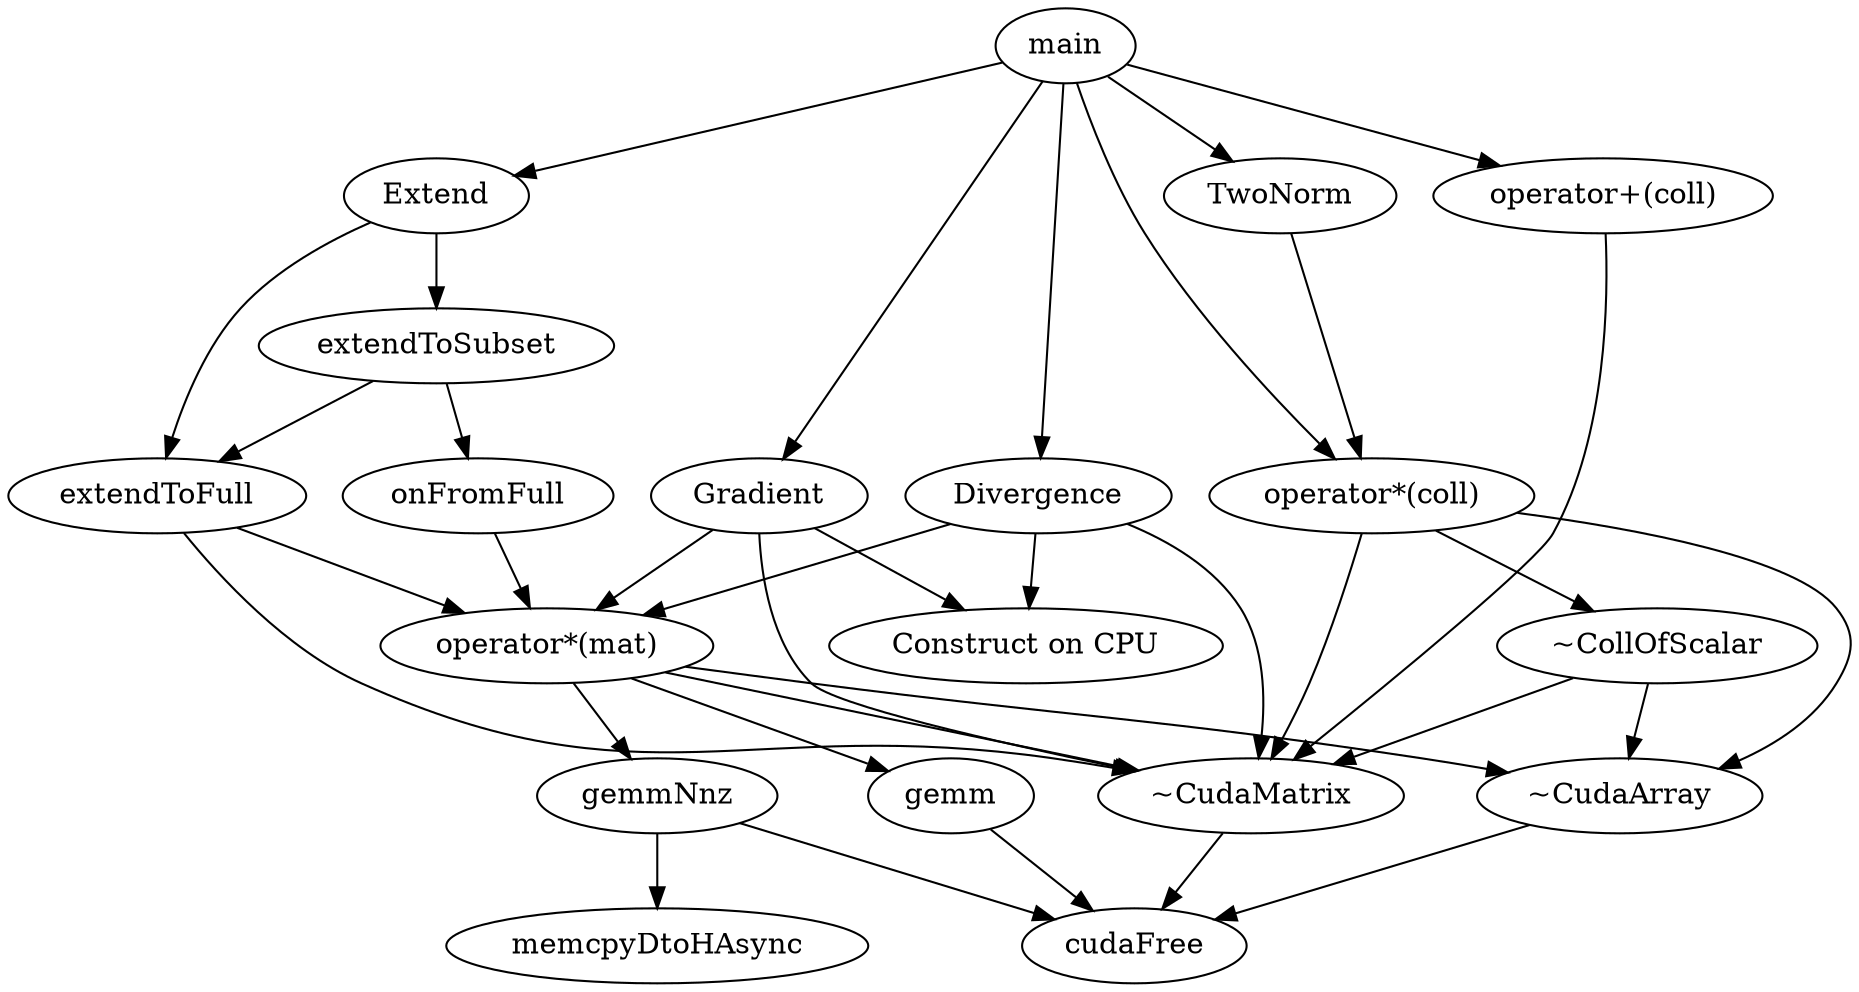 digraph G {
	node [];

	main;
	Extend;
	extendToFull;
	extendToSubset;
	"operator*(mat)";
	"operator*(coll)";
	"operator+(coll)";
	onFromFull;
	gemmNnz;
	gemm;
	cudaFree;
	"~CudaMatrix";
	"~CudaArray";
	"~CollOfScalar";
	Gradient;
	Divergence;
	"Construct on CPU";
	"memcpyDtoHAsync";
	TwoNorm;

	main -> TwoNorm;
	main -> Extend;
	main -> "operator*(coll)";
	main -> Gradient;
	main -> Divergence;
	main -> "operator+(coll)";

	Extend -> extendToFull;
	Extend -> extendToSubset;
	Gradient -> "Construct on CPU";
	Divergence -> "Construct on CPU";
	Gradient -> "operator*(mat)";
	Divergence -> "operator*(mat)";
	Gradient -> "~CudaMatrix";
	Divergence -> "~CudaMatrix";
	extendToSubset -> extendToFull;
	extendToSubset -> onFromFull;
	onFromFull -> "operator*(mat)";
	extendToFull -> "operator*(mat)";
	"operator*(mat)" -> gemm;
	"operator*(mat)" -> gemmNnz;

	"operator*(mat)" -> "~CudaArray";
	"operator+(coll)" -> "~CudaMatrix";
	extendToFull -> "~CudaMatrix"
	"operator*(mat)" -> "~CudaMatrix";
	"operator*(coll)" -> "~CudaMatrix";
	"operator*(coll)" -> "~CudaArray";
	"operator*(coll)" -> "~CollOfScalar";
	gemmNnz -> "memcpyDtoHAsync";
	gemmNnz -> cudaFree;
	gemm -> cudaFree;
	"~CudaMatrix" -> cudaFree;
	"~CudaArray" -> cudaFree;
	"~CollOfScalar" -> "~CudaArray";
	"~CollOfScalar" -> "~CudaMatrix";
	TwoNorm -> "operator*(coll)";

}
